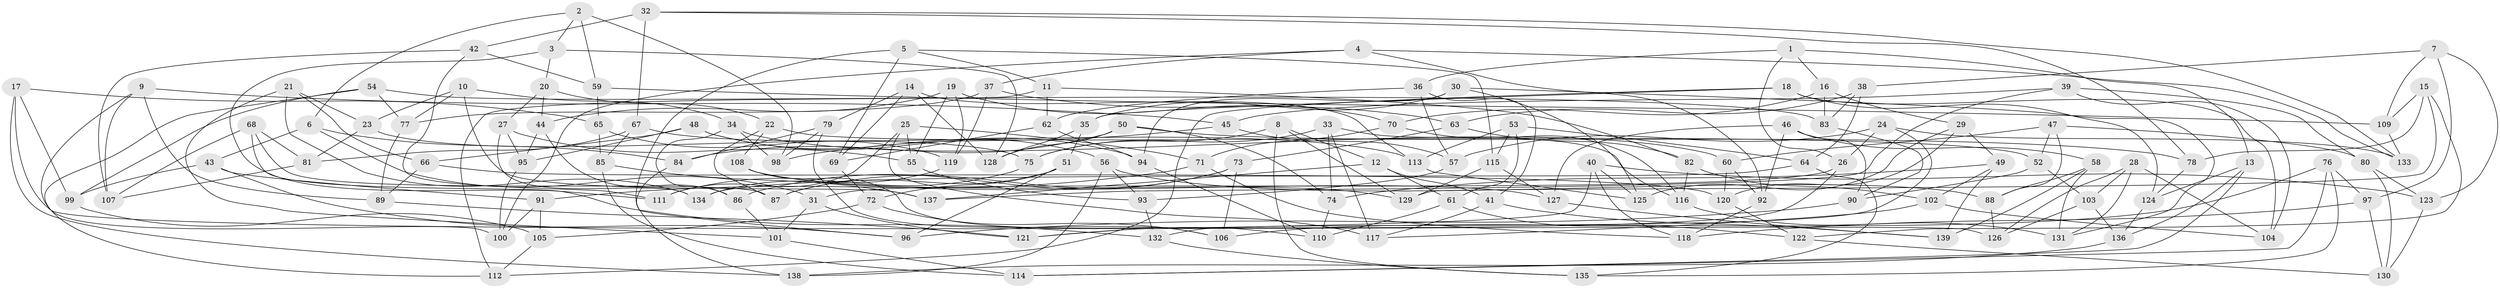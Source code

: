 // coarse degree distribution, {3: 0.07272727272727272, 4: 0.43636363636363634, 6: 0.01818181818181818, 5: 0.21818181818181817, 7: 0.07272727272727272, 2: 0.01818181818181818, 13: 0.03636363636363636, 10: 0.03636363636363636, 14: 0.01818181818181818, 1: 0.01818181818181818, 12: 0.03636363636363636, 9: 0.01818181818181818}
// Generated by graph-tools (version 1.1) at 2025/03/03/04/25 22:03:45]
// undirected, 139 vertices, 278 edges
graph export_dot {
graph [start="1"]
  node [color=gray90,style=filled];
  1;
  2;
  3;
  4;
  5;
  6;
  7;
  8;
  9;
  10;
  11;
  12;
  13;
  14;
  15;
  16;
  17;
  18;
  19;
  20;
  21;
  22;
  23;
  24;
  25;
  26;
  27;
  28;
  29;
  30;
  31;
  32;
  33;
  34;
  35;
  36;
  37;
  38;
  39;
  40;
  41;
  42;
  43;
  44;
  45;
  46;
  47;
  48;
  49;
  50;
  51;
  52;
  53;
  54;
  55;
  56;
  57;
  58;
  59;
  60;
  61;
  62;
  63;
  64;
  65;
  66;
  67;
  68;
  69;
  70;
  71;
  72;
  73;
  74;
  75;
  76;
  77;
  78;
  79;
  80;
  81;
  82;
  83;
  84;
  85;
  86;
  87;
  88;
  89;
  90;
  91;
  92;
  93;
  94;
  95;
  96;
  97;
  98;
  99;
  100;
  101;
  102;
  103;
  104;
  105;
  106;
  107;
  108;
  109;
  110;
  111;
  112;
  113;
  114;
  115;
  116;
  117;
  118;
  119;
  120;
  121;
  122;
  123;
  124;
  125;
  126;
  127;
  128;
  129;
  130;
  131;
  132;
  133;
  134;
  135;
  136;
  137;
  138;
  139;
  1 -- 13;
  1 -- 26;
  1 -- 36;
  1 -- 16;
  2 -- 3;
  2 -- 98;
  2 -- 6;
  2 -- 59;
  3 -- 128;
  3 -- 20;
  3 -- 111;
  4 -- 133;
  4 -- 37;
  4 -- 100;
  4 -- 92;
  5 -- 11;
  5 -- 115;
  5 -- 96;
  5 -- 69;
  6 -- 31;
  6 -- 43;
  6 -- 84;
  7 -- 38;
  7 -- 123;
  7 -- 97;
  7 -- 109;
  8 -- 75;
  8 -- 12;
  8 -- 135;
  8 -- 129;
  9 -- 107;
  9 -- 45;
  9 -- 89;
  9 -- 100;
  10 -- 34;
  10 -- 137;
  10 -- 23;
  10 -- 77;
  11 -- 112;
  11 -- 82;
  11 -- 62;
  12 -- 61;
  12 -- 41;
  12 -- 137;
  13 -- 114;
  13 -- 136;
  13 -- 124;
  14 -- 79;
  14 -- 113;
  14 -- 128;
  14 -- 69;
  15 -- 129;
  15 -- 122;
  15 -- 109;
  15 -- 78;
  16 -- 70;
  16 -- 29;
  16 -- 83;
  17 -- 138;
  17 -- 99;
  17 -- 65;
  17 -- 126;
  18 -- 104;
  18 -- 112;
  18 -- 35;
  18 -- 124;
  19 -- 70;
  19 -- 44;
  19 -- 119;
  19 -- 55;
  20 -- 27;
  20 -- 22;
  20 -- 44;
  21 -- 23;
  21 -- 101;
  21 -- 134;
  21 -- 66;
  22 -- 108;
  22 -- 52;
  22 -- 87;
  23 -- 75;
  23 -- 81;
  24 -- 57;
  24 -- 133;
  24 -- 26;
  24 -- 132;
  25 -- 111;
  25 -- 71;
  25 -- 55;
  25 -- 117;
  26 -- 31;
  26 -- 121;
  27 -- 134;
  27 -- 55;
  27 -- 95;
  28 -- 103;
  28 -- 104;
  28 -- 131;
  28 -- 126;
  29 -- 120;
  29 -- 49;
  29 -- 125;
  30 -- 35;
  30 -- 94;
  30 -- 131;
  30 -- 125;
  31 -- 101;
  31 -- 121;
  32 -- 78;
  32 -- 42;
  32 -- 67;
  32 -- 133;
  33 -- 117;
  33 -- 116;
  33 -- 74;
  33 -- 75;
  34 -- 98;
  34 -- 60;
  34 -- 86;
  35 -- 51;
  35 -- 128;
  36 -- 62;
  36 -- 57;
  36 -- 41;
  37 -- 119;
  37 -- 77;
  37 -- 63;
  38 -- 64;
  38 -- 83;
  38 -- 63;
  39 -- 80;
  39 -- 137;
  39 -- 104;
  39 -- 45;
  40 -- 118;
  40 -- 125;
  40 -- 123;
  40 -- 121;
  41 -- 139;
  41 -- 117;
  42 -- 111;
  42 -- 59;
  42 -- 107;
  43 -- 96;
  43 -- 91;
  43 -- 99;
  44 -- 95;
  44 -- 86;
  45 -- 57;
  45 -- 98;
  46 -- 58;
  46 -- 90;
  46 -- 92;
  46 -- 127;
  47 -- 88;
  47 -- 60;
  47 -- 80;
  47 -- 52;
  48 -- 66;
  48 -- 94;
  48 -- 56;
  48 -- 95;
  49 -- 74;
  49 -- 102;
  49 -- 139;
  50 -- 74;
  50 -- 84;
  50 -- 78;
  50 -- 128;
  51 -- 96;
  51 -- 72;
  51 -- 87;
  52 -- 103;
  52 -- 90;
  53 -- 115;
  53 -- 113;
  53 -- 61;
  53 -- 64;
  54 -- 112;
  54 -- 77;
  54 -- 83;
  54 -- 99;
  55 -- 93;
  56 -- 88;
  56 -- 93;
  56 -- 138;
  57 -- 93;
  58 -- 139;
  58 -- 88;
  58 -- 131;
  59 -- 65;
  59 -- 109;
  60 -- 92;
  60 -- 120;
  61 -- 110;
  61 -- 122;
  62 -- 94;
  62 -- 69;
  63 -- 73;
  63 -- 82;
  64 -- 134;
  64 -- 135;
  65 -- 85;
  65 -- 119;
  66 -- 89;
  66 -- 120;
  67 -- 81;
  67 -- 85;
  67 -- 113;
  68 -- 132;
  68 -- 81;
  68 -- 107;
  68 -- 87;
  69 -- 72;
  70 -- 71;
  70 -- 116;
  71 -- 118;
  71 -- 91;
  72 -- 105;
  72 -- 106;
  73 -- 87;
  73 -- 86;
  73 -- 106;
  74 -- 110;
  75 -- 111;
  76 -- 114;
  76 -- 106;
  76 -- 97;
  76 -- 135;
  77 -- 89;
  78 -- 124;
  79 -- 106;
  79 -- 84;
  79 -- 98;
  80 -- 123;
  80 -- 130;
  81 -- 107;
  82 -- 116;
  82 -- 102;
  83 -- 90;
  84 -- 138;
  85 -- 137;
  85 -- 114;
  86 -- 101;
  88 -- 126;
  89 -- 121;
  90 -- 96;
  91 -- 105;
  91 -- 100;
  92 -- 118;
  93 -- 132;
  94 -- 110;
  95 -- 100;
  97 -- 130;
  97 -- 118;
  99 -- 105;
  101 -- 114;
  102 -- 104;
  102 -- 117;
  103 -- 126;
  103 -- 136;
  105 -- 112;
  108 -- 129;
  108 -- 110;
  108 -- 127;
  109 -- 133;
  113 -- 125;
  115 -- 127;
  115 -- 129;
  116 -- 131;
  119 -- 134;
  120 -- 122;
  122 -- 130;
  123 -- 130;
  124 -- 136;
  127 -- 139;
  132 -- 135;
  136 -- 138;
}
